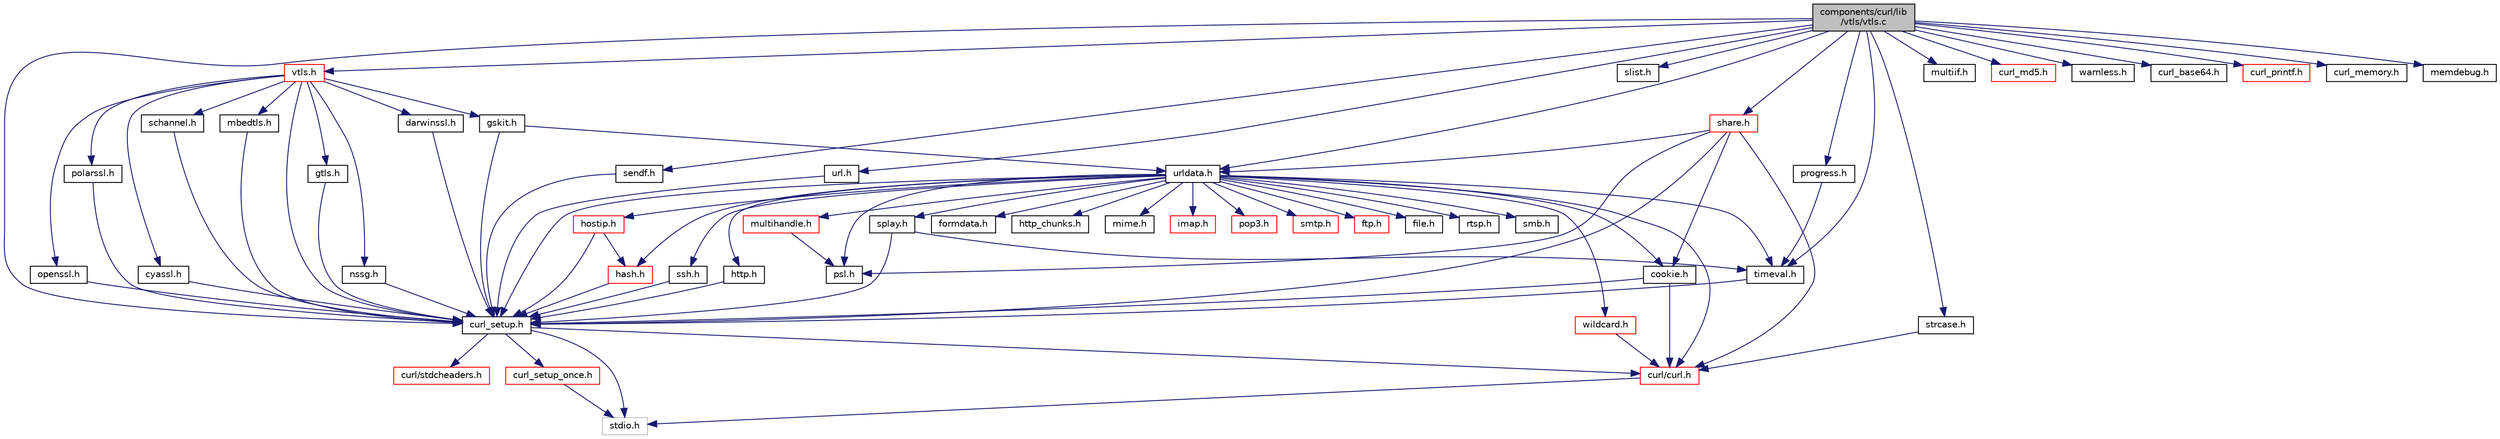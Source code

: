 digraph "components/curl/lib/vtls/vtls.c"
{
  edge [fontname="Helvetica",fontsize="10",labelfontname="Helvetica",labelfontsize="10"];
  node [fontname="Helvetica",fontsize="10",shape=record];
  Node0 [label="components/curl/lib\l/vtls/vtls.c",height=0.2,width=0.4,color="black", fillcolor="grey75", style="filled", fontcolor="black"];
  Node0 -> Node1 [color="midnightblue",fontsize="10",style="solid",fontname="Helvetica"];
  Node1 [label="curl_setup.h",height=0.2,width=0.4,color="black", fillcolor="white", style="filled",URL="$curl__setup_8h.html"];
  Node1 -> Node2 [color="midnightblue",fontsize="10",style="solid",fontname="Helvetica"];
  Node2 [label="curl/curl.h",height=0.2,width=0.4,color="red", fillcolor="white", style="filled",URL="$curl_8h.html"];
  Node2 -> Node5 [color="midnightblue",fontsize="10",style="solid",fontname="Helvetica"];
  Node5 [label="stdio.h",height=0.2,width=0.4,color="grey75", fillcolor="white", style="filled"];
  Node1 -> Node5 [color="midnightblue",fontsize="10",style="solid",fontname="Helvetica"];
  Node1 -> Node14 [color="midnightblue",fontsize="10",style="solid",fontname="Helvetica"];
  Node14 [label="curl/stdcheaders.h",height=0.2,width=0.4,color="red", fillcolor="white", style="filled",URL="$stdcheaders_8h.html"];
  Node1 -> Node15 [color="midnightblue",fontsize="10",style="solid",fontname="Helvetica"];
  Node15 [label="curl_setup_once.h",height=0.2,width=0.4,color="red", fillcolor="white", style="filled",URL="$curl__setup__once_8h.html"];
  Node15 -> Node5 [color="midnightblue",fontsize="10",style="solid",fontname="Helvetica"];
  Node0 -> Node21 [color="midnightblue",fontsize="10",style="solid",fontname="Helvetica"];
  Node21 [label="urldata.h",height=0.2,width=0.4,color="black", fillcolor="white", style="filled",URL="$urldata_8h.html"];
  Node21 -> Node1 [color="midnightblue",fontsize="10",style="solid",fontname="Helvetica"];
  Node21 -> Node22 [color="midnightblue",fontsize="10",style="solid",fontname="Helvetica"];
  Node22 [label="cookie.h",height=0.2,width=0.4,color="black", fillcolor="white", style="filled",URL="$cookie_8h.html"];
  Node22 -> Node1 [color="midnightblue",fontsize="10",style="solid",fontname="Helvetica"];
  Node22 -> Node2 [color="midnightblue",fontsize="10",style="solid",fontname="Helvetica"];
  Node21 -> Node23 [color="midnightblue",fontsize="10",style="solid",fontname="Helvetica"];
  Node23 [label="psl.h",height=0.2,width=0.4,color="black", fillcolor="white", style="filled",URL="$psl_8h.html"];
  Node21 -> Node24 [color="midnightblue",fontsize="10",style="solid",fontname="Helvetica"];
  Node24 [label="formdata.h",height=0.2,width=0.4,color="black", fillcolor="white", style="filled",URL="$formdata_8h.html"];
  Node21 -> Node25 [color="midnightblue",fontsize="10",style="solid",fontname="Helvetica"];
  Node25 [label="timeval.h",height=0.2,width=0.4,color="black", fillcolor="white", style="filled",URL="$timeval_8h.html"];
  Node25 -> Node1 [color="midnightblue",fontsize="10",style="solid",fontname="Helvetica"];
  Node21 -> Node2 [color="midnightblue",fontsize="10",style="solid",fontname="Helvetica"];
  Node21 -> Node26 [color="midnightblue",fontsize="10",style="solid",fontname="Helvetica"];
  Node26 [label="http_chunks.h",height=0.2,width=0.4,color="black", fillcolor="white", style="filled",URL="$http__chunks_8h.html"];
  Node21 -> Node27 [color="midnightblue",fontsize="10",style="solid",fontname="Helvetica"];
  Node27 [label="hostip.h",height=0.2,width=0.4,color="red", fillcolor="white", style="filled",URL="$hostip_8h.html"];
  Node27 -> Node1 [color="midnightblue",fontsize="10",style="solid",fontname="Helvetica"];
  Node27 -> Node28 [color="midnightblue",fontsize="10",style="solid",fontname="Helvetica"];
  Node28 [label="hash.h",height=0.2,width=0.4,color="red", fillcolor="white", style="filled",URL="$hash_8h.html"];
  Node28 -> Node1 [color="midnightblue",fontsize="10",style="solid",fontname="Helvetica"];
  Node21 -> Node28 [color="midnightblue",fontsize="10",style="solid",fontname="Helvetica"];
  Node21 -> Node33 [color="midnightblue",fontsize="10",style="solid",fontname="Helvetica"];
  Node33 [label="splay.h",height=0.2,width=0.4,color="black", fillcolor="white", style="filled",URL="$splay_8h.html"];
  Node33 -> Node1 [color="midnightblue",fontsize="10",style="solid",fontname="Helvetica"];
  Node33 -> Node25 [color="midnightblue",fontsize="10",style="solid",fontname="Helvetica"];
  Node21 -> Node34 [color="midnightblue",fontsize="10",style="solid",fontname="Helvetica"];
  Node34 [label="mime.h",height=0.2,width=0.4,color="black", fillcolor="white", style="filled",URL="$mime_8h.html"];
  Node21 -> Node35 [color="midnightblue",fontsize="10",style="solid",fontname="Helvetica"];
  Node35 [label="imap.h",height=0.2,width=0.4,color="red", fillcolor="white", style="filled",URL="$imap_8h.html"];
  Node21 -> Node38 [color="midnightblue",fontsize="10",style="solid",fontname="Helvetica"];
  Node38 [label="pop3.h",height=0.2,width=0.4,color="red", fillcolor="white", style="filled",URL="$pop3_8h.html"];
  Node21 -> Node39 [color="midnightblue",fontsize="10",style="solid",fontname="Helvetica"];
  Node39 [label="smtp.h",height=0.2,width=0.4,color="red", fillcolor="white", style="filled",URL="$smtp_8h.html"];
  Node21 -> Node40 [color="midnightblue",fontsize="10",style="solid",fontname="Helvetica"];
  Node40 [label="ftp.h",height=0.2,width=0.4,color="red", fillcolor="white", style="filled",URL="$ftp_8h.html"];
  Node21 -> Node41 [color="midnightblue",fontsize="10",style="solid",fontname="Helvetica"];
  Node41 [label="file.h",height=0.2,width=0.4,color="black", fillcolor="white", style="filled",URL="$components_2curl_2lib_2_file_8h.html"];
  Node21 -> Node42 [color="midnightblue",fontsize="10",style="solid",fontname="Helvetica"];
  Node42 [label="ssh.h",height=0.2,width=0.4,color="black", fillcolor="white", style="filled",URL="$ssh_8h.html"];
  Node42 -> Node1 [color="midnightblue",fontsize="10",style="solid",fontname="Helvetica"];
  Node21 -> Node43 [color="midnightblue",fontsize="10",style="solid",fontname="Helvetica"];
  Node43 [label="http.h",height=0.2,width=0.4,color="black", fillcolor="white", style="filled",URL="$http_8h.html"];
  Node43 -> Node1 [color="midnightblue",fontsize="10",style="solid",fontname="Helvetica"];
  Node21 -> Node44 [color="midnightblue",fontsize="10",style="solid",fontname="Helvetica"];
  Node44 [label="rtsp.h",height=0.2,width=0.4,color="black", fillcolor="white", style="filled",URL="$rtsp_8h.html"];
  Node21 -> Node45 [color="midnightblue",fontsize="10",style="solid",fontname="Helvetica"];
  Node45 [label="smb.h",height=0.2,width=0.4,color="black", fillcolor="white", style="filled",URL="$smb_8h.html"];
  Node21 -> Node46 [color="midnightblue",fontsize="10",style="solid",fontname="Helvetica"];
  Node46 [label="wildcard.h",height=0.2,width=0.4,color="red", fillcolor="white", style="filled",URL="$wildcard_8h.html"];
  Node46 -> Node2 [color="midnightblue",fontsize="10",style="solid",fontname="Helvetica"];
  Node21 -> Node47 [color="midnightblue",fontsize="10",style="solid",fontname="Helvetica"];
  Node47 [label="multihandle.h",height=0.2,width=0.4,color="red", fillcolor="white", style="filled",URL="$multihandle_8h.html"];
  Node47 -> Node23 [color="midnightblue",fontsize="10",style="solid",fontname="Helvetica"];
  Node0 -> Node49 [color="midnightblue",fontsize="10",style="solid",fontname="Helvetica"];
  Node49 [label="vtls.h",height=0.2,width=0.4,color="red", fillcolor="white", style="filled",URL="$vtls_8h.html"];
  Node49 -> Node1 [color="midnightblue",fontsize="10",style="solid",fontname="Helvetica"];
  Node49 -> Node50 [color="midnightblue",fontsize="10",style="solid",fontname="Helvetica"];
  Node50 [label="openssl.h",height=0.2,width=0.4,color="black", fillcolor="white", style="filled",URL="$openssl_8h.html"];
  Node50 -> Node1 [color="midnightblue",fontsize="10",style="solid",fontname="Helvetica"];
  Node49 -> Node51 [color="midnightblue",fontsize="10",style="solid",fontname="Helvetica"];
  Node51 [label="gtls.h",height=0.2,width=0.4,color="black", fillcolor="white", style="filled",URL="$gtls_8h.html"];
  Node51 -> Node1 [color="midnightblue",fontsize="10",style="solid",fontname="Helvetica"];
  Node49 -> Node52 [color="midnightblue",fontsize="10",style="solid",fontname="Helvetica"];
  Node52 [label="nssg.h",height=0.2,width=0.4,color="black", fillcolor="white", style="filled",URL="$nssg_8h.html"];
  Node52 -> Node1 [color="midnightblue",fontsize="10",style="solid",fontname="Helvetica"];
  Node49 -> Node53 [color="midnightblue",fontsize="10",style="solid",fontname="Helvetica"];
  Node53 [label="gskit.h",height=0.2,width=0.4,color="black", fillcolor="white", style="filled",URL="$gskit_8h.html"];
  Node53 -> Node1 [color="midnightblue",fontsize="10",style="solid",fontname="Helvetica"];
  Node53 -> Node21 [color="midnightblue",fontsize="10",style="solid",fontname="Helvetica"];
  Node49 -> Node54 [color="midnightblue",fontsize="10",style="solid",fontname="Helvetica"];
  Node54 [label="polarssl.h",height=0.2,width=0.4,color="black", fillcolor="white", style="filled",URL="$polarssl_8h.html"];
  Node54 -> Node1 [color="midnightblue",fontsize="10",style="solid",fontname="Helvetica"];
  Node49 -> Node55 [color="midnightblue",fontsize="10",style="solid",fontname="Helvetica"];
  Node55 [label="cyassl.h",height=0.2,width=0.4,color="black", fillcolor="white", style="filled",URL="$cyassl_8h.html"];
  Node55 -> Node1 [color="midnightblue",fontsize="10",style="solid",fontname="Helvetica"];
  Node49 -> Node56 [color="midnightblue",fontsize="10",style="solid",fontname="Helvetica"];
  Node56 [label="schannel.h",height=0.2,width=0.4,color="black", fillcolor="white", style="filled",URL="$schannel_8h.html"];
  Node56 -> Node1 [color="midnightblue",fontsize="10",style="solid",fontname="Helvetica"];
  Node49 -> Node57 [color="midnightblue",fontsize="10",style="solid",fontname="Helvetica"];
  Node57 [label="darwinssl.h",height=0.2,width=0.4,color="black", fillcolor="white", style="filled",URL="$darwinssl_8h.html"];
  Node57 -> Node1 [color="midnightblue",fontsize="10",style="solid",fontname="Helvetica"];
  Node49 -> Node58 [color="midnightblue",fontsize="10",style="solid",fontname="Helvetica"];
  Node58 [label="mbedtls.h",height=0.2,width=0.4,color="black", fillcolor="white", style="filled",URL="$mbedtls_8h.html"];
  Node58 -> Node1 [color="midnightblue",fontsize="10",style="solid",fontname="Helvetica"];
  Node0 -> Node60 [color="midnightblue",fontsize="10",style="solid",fontname="Helvetica"];
  Node60 [label="slist.h",height=0.2,width=0.4,color="black", fillcolor="white", style="filled",URL="$slist_8h.html"];
  Node0 -> Node61 [color="midnightblue",fontsize="10",style="solid",fontname="Helvetica"];
  Node61 [label="sendf.h",height=0.2,width=0.4,color="black", fillcolor="white", style="filled",URL="$sendf_8h.html"];
  Node61 -> Node1 [color="midnightblue",fontsize="10",style="solid",fontname="Helvetica"];
  Node0 -> Node62 [color="midnightblue",fontsize="10",style="solid",fontname="Helvetica"];
  Node62 [label="strcase.h",height=0.2,width=0.4,color="black", fillcolor="white", style="filled",URL="$strcase_8h.html"];
  Node62 -> Node2 [color="midnightblue",fontsize="10",style="solid",fontname="Helvetica"];
  Node0 -> Node63 [color="midnightblue",fontsize="10",style="solid",fontname="Helvetica"];
  Node63 [label="url.h",height=0.2,width=0.4,color="black", fillcolor="white", style="filled",URL="$url_8h.html"];
  Node63 -> Node1 [color="midnightblue",fontsize="10",style="solid",fontname="Helvetica"];
  Node0 -> Node64 [color="midnightblue",fontsize="10",style="solid",fontname="Helvetica"];
  Node64 [label="progress.h",height=0.2,width=0.4,color="black", fillcolor="white", style="filled",URL="$progress_8h.html"];
  Node64 -> Node25 [color="midnightblue",fontsize="10",style="solid",fontname="Helvetica"];
  Node0 -> Node65 [color="midnightblue",fontsize="10",style="solid",fontname="Helvetica"];
  Node65 [label="share.h",height=0.2,width=0.4,color="red", fillcolor="white", style="filled",URL="$share_8h.html"];
  Node65 -> Node1 [color="midnightblue",fontsize="10",style="solid",fontname="Helvetica"];
  Node65 -> Node2 [color="midnightblue",fontsize="10",style="solid",fontname="Helvetica"];
  Node65 -> Node22 [color="midnightblue",fontsize="10",style="solid",fontname="Helvetica"];
  Node65 -> Node23 [color="midnightblue",fontsize="10",style="solid",fontname="Helvetica"];
  Node65 -> Node21 [color="midnightblue",fontsize="10",style="solid",fontname="Helvetica"];
  Node0 -> Node66 [color="midnightblue",fontsize="10",style="solid",fontname="Helvetica"];
  Node66 [label="multiif.h",height=0.2,width=0.4,color="black", fillcolor="white", style="filled",URL="$multiif_8h.html"];
  Node0 -> Node25 [color="midnightblue",fontsize="10",style="solid",fontname="Helvetica"];
  Node0 -> Node67 [color="midnightblue",fontsize="10",style="solid",fontname="Helvetica"];
  Node67 [label="curl_md5.h",height=0.2,width=0.4,color="red", fillcolor="white", style="filled",URL="$curl__md5_8h.html"];
  Node0 -> Node69 [color="midnightblue",fontsize="10",style="solid",fontname="Helvetica"];
  Node69 [label="warnless.h",height=0.2,width=0.4,color="black", fillcolor="white", style="filled",URL="$warnless_8h.html"];
  Node0 -> Node70 [color="midnightblue",fontsize="10",style="solid",fontname="Helvetica"];
  Node70 [label="curl_base64.h",height=0.2,width=0.4,color="black", fillcolor="white", style="filled",URL="$curl__base64_8h.html"];
  Node0 -> Node71 [color="midnightblue",fontsize="10",style="solid",fontname="Helvetica"];
  Node71 [label="curl_printf.h",height=0.2,width=0.4,color="red", fillcolor="white", style="filled",URL="$curl__printf_8h.html"];
  Node0 -> Node73 [color="midnightblue",fontsize="10",style="solid",fontname="Helvetica"];
  Node73 [label="curl_memory.h",height=0.2,width=0.4,color="black", fillcolor="white", style="filled",URL="$curl__memory_8h.html"];
  Node0 -> Node74 [color="midnightblue",fontsize="10",style="solid",fontname="Helvetica"];
  Node74 [label="memdebug.h",height=0.2,width=0.4,color="black", fillcolor="white", style="filled",URL="$memdebug_8h.html"];
}
